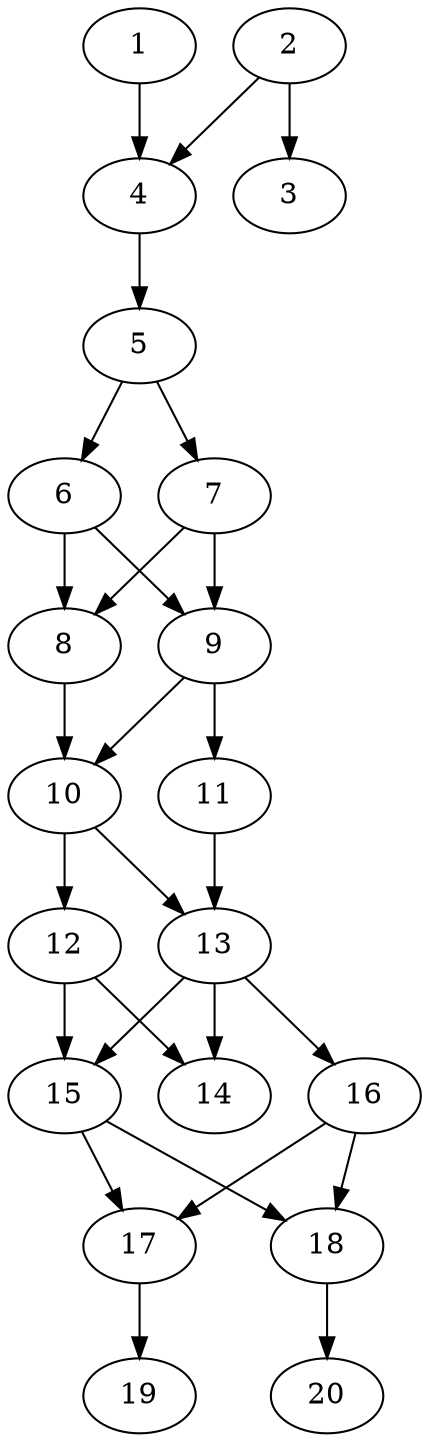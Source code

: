 // DAG automatically generated by daggen at Sat Jul 27 15:36:52 2019
// ./daggen --dot -n 20 --ccr 0.5 --fat 0.4 --regular 0.5 --density 0.8 --mindata 5242880 --maxdata 52428800 
digraph G {
  1 [size="12705792", alpha="0.18", expect_size="6352896"] 
  1 -> 4 [size ="6352896"]
  2 [size="90370048", alpha="0.08", expect_size="45185024"] 
  2 -> 3 [size ="45185024"]
  2 -> 4 [size ="45185024"]
  3 [size="32745472", alpha="0.02", expect_size="16372736"] 
  4 [size="21784576", alpha="0.04", expect_size="10892288"] 
  4 -> 5 [size ="10892288"]
  5 [size="88532992", alpha="0.02", expect_size="44266496"] 
  5 -> 6 [size ="44266496"]
  5 -> 7 [size ="44266496"]
  6 [size="53833728", alpha="0.12", expect_size="26916864"] 
  6 -> 8 [size ="26916864"]
  6 -> 9 [size ="26916864"]
  7 [size="86659072", alpha="0.09", expect_size="43329536"] 
  7 -> 8 [size ="43329536"]
  7 -> 9 [size ="43329536"]
  8 [size="12718080", alpha="0.10", expect_size="6359040"] 
  8 -> 10 [size ="6359040"]
  9 [size="56332288", alpha="0.17", expect_size="28166144"] 
  9 -> 10 [size ="28166144"]
  9 -> 11 [size ="28166144"]
  10 [size="102144000", alpha="0.02", expect_size="51072000"] 
  10 -> 12 [size ="51072000"]
  10 -> 13 [size ="51072000"]
  11 [size="99872768", alpha="0.16", expect_size="49936384"] 
  11 -> 13 [size ="49936384"]
  12 [size="89131008", alpha="0.09", expect_size="44565504"] 
  12 -> 14 [size ="44565504"]
  12 -> 15 [size ="44565504"]
  13 [size="30812160", alpha="0.14", expect_size="15406080"] 
  13 -> 14 [size ="15406080"]
  13 -> 15 [size ="15406080"]
  13 -> 16 [size ="15406080"]
  14 [size="41005056", alpha="0.08", expect_size="20502528"] 
  15 [size="58200064", alpha="0.18", expect_size="29100032"] 
  15 -> 17 [size ="29100032"]
  15 -> 18 [size ="29100032"]
  16 [size="68999168", alpha="0.17", expect_size="34499584"] 
  16 -> 17 [size ="34499584"]
  16 -> 18 [size ="34499584"]
  17 [size="33218560", alpha="0.16", expect_size="16609280"] 
  17 -> 19 [size ="16609280"]
  18 [size="77651968", alpha="0.20", expect_size="38825984"] 
  18 -> 20 [size ="38825984"]
  19 [size="32286720", alpha="0.13", expect_size="16143360"] 
  20 [size="20068352", alpha="0.19", expect_size="10034176"] 
}
